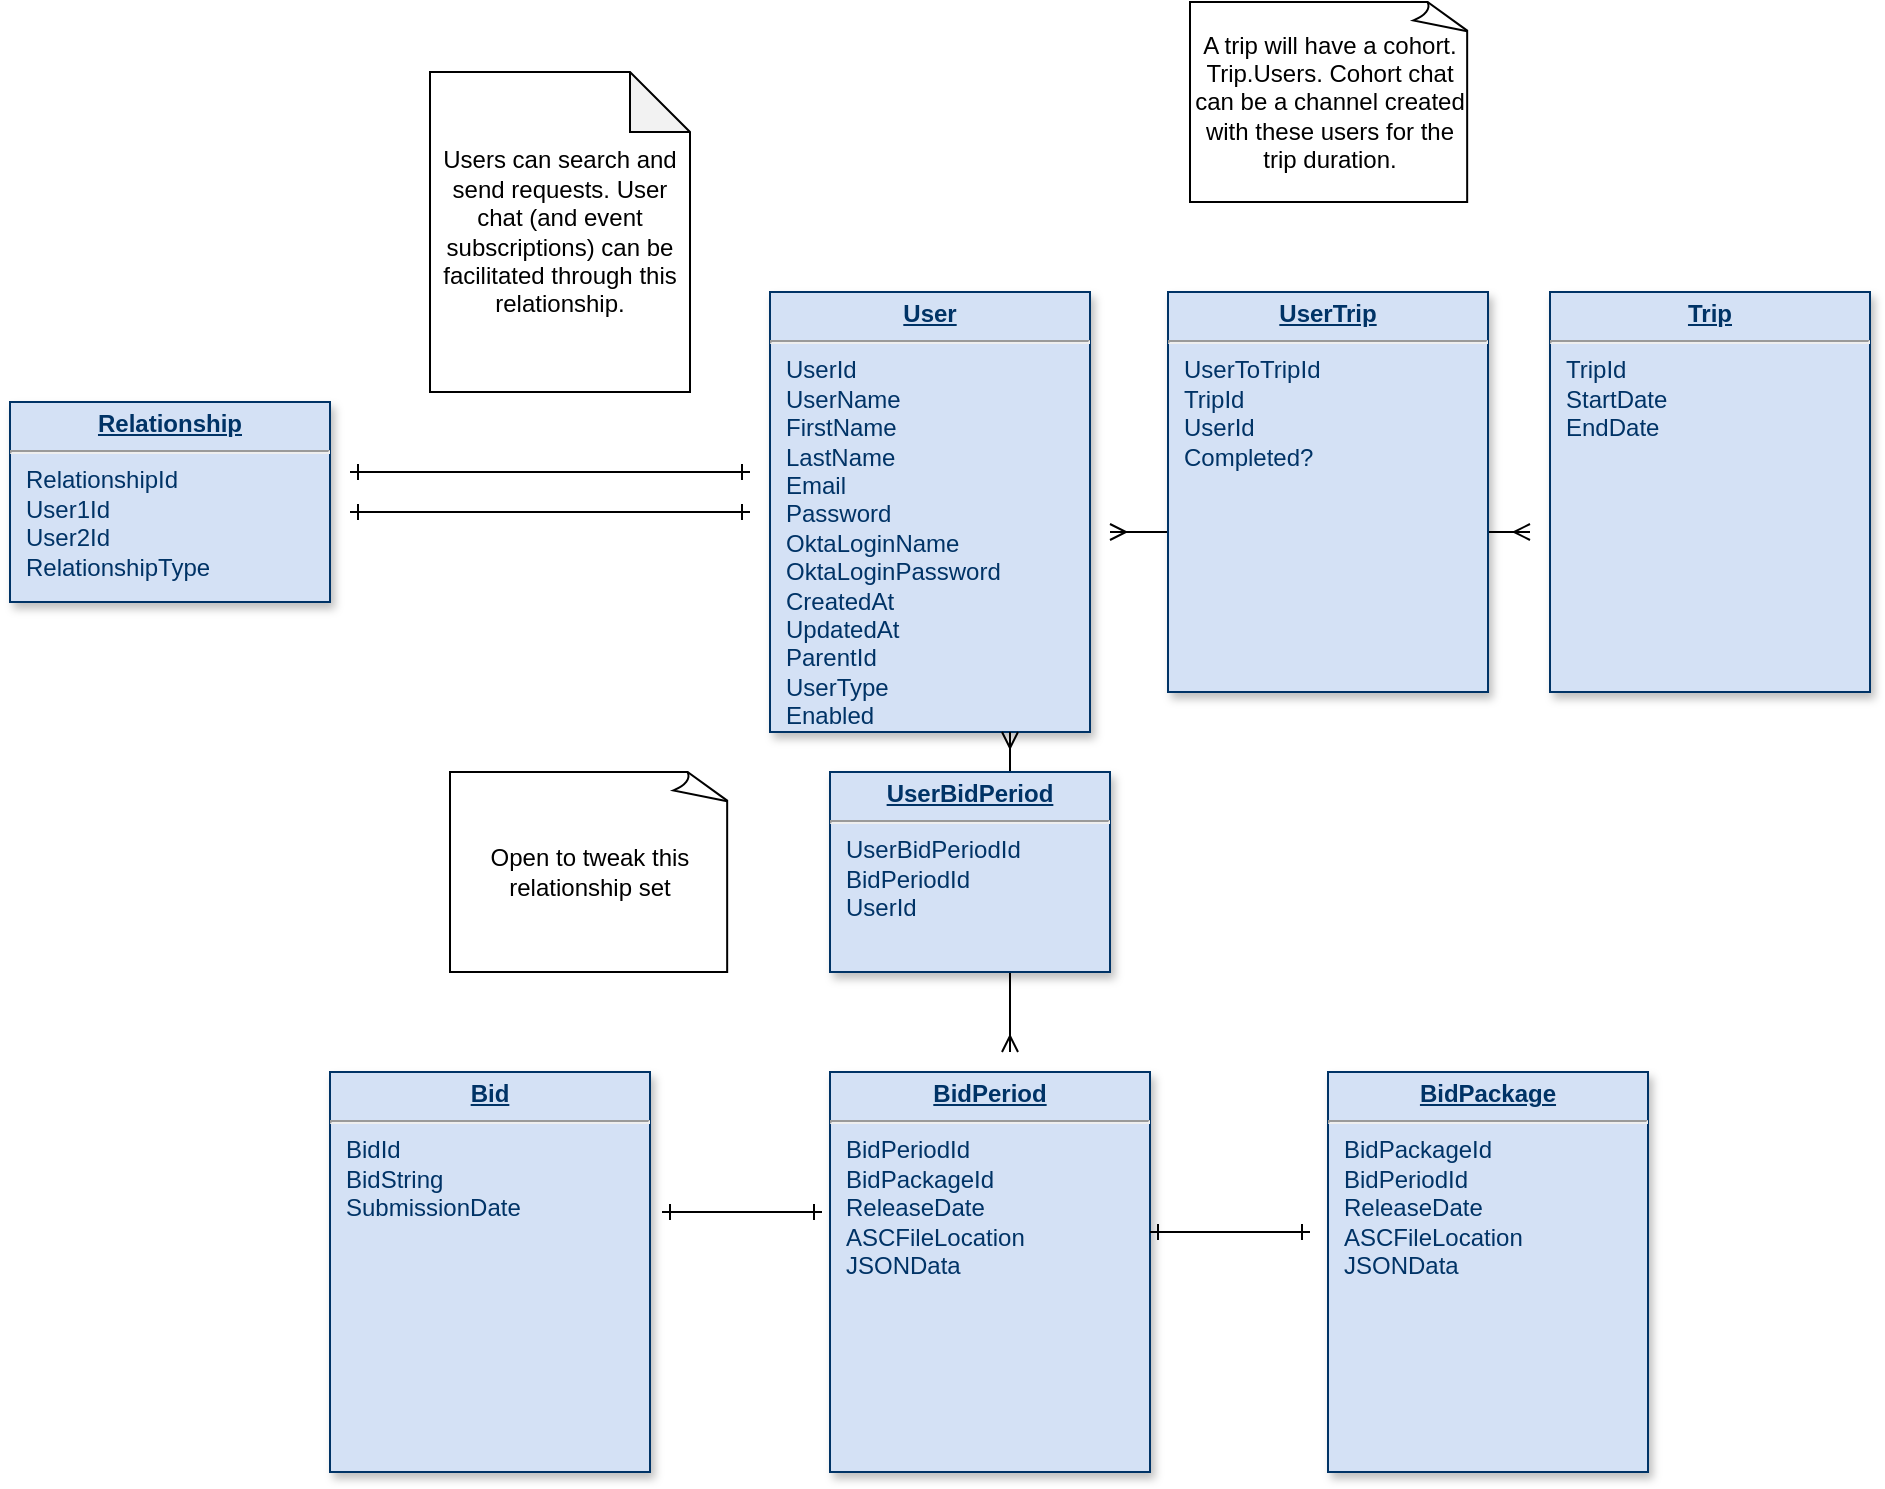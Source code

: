 <mxfile version="25.0.3">
  <diagram name="Page-1" id="efa7a0a1-bf9b-a30e-e6df-94a7791c09e9">
    <mxGraphModel dx="1434" dy="738" grid="1" gridSize="10" guides="1" tooltips="1" connect="1" arrows="1" fold="1" page="1" pageScale="1" pageWidth="826" pageHeight="1169" background="none" math="0" shadow="0">
      <root>
        <mxCell id="0" />
        <mxCell id="1" parent="0" />
        <mxCell id="22" value="&lt;p style=&quot;margin: 0px; margin-top: 4px; text-align: center; text-decoration: underline;&quot;&gt;&lt;strong&gt;User&lt;/strong&gt;&lt;/p&gt;&lt;hr&gt;&lt;p style=&quot;margin: 0px; margin-left: 8px;&quot;&gt;UserId&lt;/p&gt;&lt;p style=&quot;margin: 0px; margin-left: 8px;&quot;&gt;UserName&lt;/p&gt;&lt;p style=&quot;margin: 0px; margin-left: 8px;&quot;&gt;FirstName&lt;/p&gt;&lt;p style=&quot;margin: 0px; margin-left: 8px;&quot;&gt;LastName&lt;/p&gt;&lt;p style=&quot;margin: 0px; margin-left: 8px;&quot;&gt;Email&lt;/p&gt;&lt;p style=&quot;margin: 0px; margin-left: 8px;&quot;&gt;Password&lt;/p&gt;&lt;p style=&quot;margin: 0px; margin-left: 8px;&quot;&gt;OktaLoginName&lt;/p&gt;&lt;p style=&quot;margin: 0px; margin-left: 8px;&quot;&gt;OktaLoginPassword&lt;/p&gt;&lt;p style=&quot;margin: 0px; margin-left: 8px;&quot;&gt;CreatedAt&lt;/p&gt;&lt;p style=&quot;margin: 0px; margin-left: 8px;&quot;&gt;UpdatedAt&lt;/p&gt;&lt;p style=&quot;margin: 0px; margin-left: 8px;&quot;&gt;ParentId&lt;/p&gt;&lt;p style=&quot;margin: 0px; margin-left: 8px;&quot;&gt;UserType&lt;/p&gt;&lt;p style=&quot;margin: 0px; margin-left: 8px;&quot;&gt;Enabled&lt;/p&gt;" style="verticalAlign=top;align=left;overflow=fill;fontSize=12;fontFamily=Helvetica;html=1;strokeColor=#003366;shadow=1;fillColor=#D4E1F5;fontColor=#003366" parent="1" vertex="1">
          <mxGeometry x="880" y="430" width="160" height="220" as="geometry" />
        </mxCell>
        <mxCell id="O4K4HBv5JaWxibDUjjqJ-116" value="&lt;p style=&quot;margin: 0px; margin-top: 4px; text-align: center; text-decoration: underline;&quot;&gt;&lt;b&gt;Relationship&lt;/b&gt;&lt;/p&gt;&lt;hr&gt;&lt;p style=&quot;margin: 0px; margin-left: 8px;&quot;&gt;RelationshipId&lt;/p&gt;&lt;p style=&quot;margin: 0px; margin-left: 8px;&quot;&gt;User1Id&lt;br&gt;User2Id&lt;/p&gt;&lt;p style=&quot;margin: 0px; margin-left: 8px;&quot;&gt;RelationshipType&lt;/p&gt;&lt;p style=&quot;margin: 0px; margin-left: 8px;&quot;&gt;&lt;br&gt;&lt;br&gt;&lt;/p&gt;&lt;p style=&quot;margin: 0px; margin-left: 8px;&quot;&gt;&lt;br&gt;&lt;/p&gt;&lt;p style=&quot;margin: 0px; margin-left: 8px;&quot;&gt;&lt;br&gt;&lt;/p&gt;&lt;p style=&quot;margin: 0px; margin-left: 8px;&quot;&gt;&lt;br&gt;&lt;/p&gt;&lt;p style=&quot;margin: 0px; margin-left: 8px;&quot;&gt;&lt;br&gt;&lt;/p&gt;&lt;p style=&quot;margin: 0px; margin-left: 8px;&quot;&gt;&lt;br&gt;&lt;/p&gt;" style="verticalAlign=top;align=left;overflow=fill;fontSize=12;fontFamily=Helvetica;html=1;strokeColor=#003366;shadow=1;fillColor=#D4E1F5;fontColor=#003366" vertex="1" parent="1">
          <mxGeometry x="500" y="485" width="160" height="100" as="geometry" />
        </mxCell>
        <mxCell id="O4K4HBv5JaWxibDUjjqJ-118" value="" style="fontSize=12;html=1;endArrow=ERone;startArrow=ERone;rounded=0;startFill=0;endFill=0;" edge="1" parent="1">
          <mxGeometry width="100" height="100" relative="1" as="geometry">
            <mxPoint x="870" y="520" as="sourcePoint" />
            <mxPoint x="670" y="520" as="targetPoint" />
          </mxGeometry>
        </mxCell>
        <mxCell id="O4K4HBv5JaWxibDUjjqJ-119" value="&lt;p style=&quot;margin: 0px; margin-top: 4px; text-align: center; text-decoration: underline;&quot;&gt;&lt;strong&gt;Trip&lt;/strong&gt;&lt;/p&gt;&lt;hr&gt;&lt;p style=&quot;margin: 0px; margin-left: 8px;&quot;&gt;TripId&lt;/p&gt;&lt;p style=&quot;margin: 0px; margin-left: 8px;&quot;&gt;StartDate&lt;/p&gt;&lt;p style=&quot;margin: 0px; margin-left: 8px;&quot;&gt;EndDate&lt;/p&gt;" style="verticalAlign=top;align=left;overflow=fill;fontSize=12;fontFamily=Helvetica;html=1;strokeColor=#003366;shadow=1;fillColor=#D4E1F5;fontColor=#003366" vertex="1" parent="1">
          <mxGeometry x="1270" y="430" width="160" height="200" as="geometry" />
        </mxCell>
        <mxCell id="O4K4HBv5JaWxibDUjjqJ-121" value="&lt;p style=&quot;margin: 0px; margin-top: 4px; text-align: center; text-decoration: underline;&quot;&gt;&lt;b&gt;Bid&lt;/b&gt;&lt;/p&gt;&lt;hr&gt;&lt;p style=&quot;margin: 0px; margin-left: 8px;&quot;&gt;BidId&lt;br&gt;BidString&lt;/p&gt;&lt;p style=&quot;margin: 0px; margin-left: 8px;&quot;&gt;SubmissionDate&lt;/p&gt;" style="verticalAlign=top;align=left;overflow=fill;fontSize=12;fontFamily=Helvetica;html=1;strokeColor=#003366;shadow=1;fillColor=#D4E1F5;fontColor=#003366" vertex="1" parent="1">
          <mxGeometry x="660" y="820" width="160" height="200" as="geometry" />
        </mxCell>
        <mxCell id="O4K4HBv5JaWxibDUjjqJ-123" value="" style="fontSize=12;html=1;endArrow=ERone;startArrow=ERone;rounded=0;endFill=0;startFill=0;" edge="1" parent="1">
          <mxGeometry width="100" height="100" relative="1" as="geometry">
            <mxPoint x="670" y="540" as="sourcePoint" />
            <mxPoint x="870" y="540" as="targetPoint" />
            <Array as="points" />
          </mxGeometry>
        </mxCell>
        <mxCell id="O4K4HBv5JaWxibDUjjqJ-124" value="" style="fontSize=12;html=1;endArrow=ERmany;startArrow=ERmany;rounded=0;endFill=0;startFill=0;" edge="1" parent="1">
          <mxGeometry width="100" height="100" relative="1" as="geometry">
            <mxPoint x="1050" y="550" as="sourcePoint" />
            <mxPoint x="1260" y="550" as="targetPoint" />
            <Array as="points" />
          </mxGeometry>
        </mxCell>
        <mxCell id="O4K4HBv5JaWxibDUjjqJ-125" value="&lt;p style=&quot;margin: 0px; margin-top: 4px; text-align: center; text-decoration: underline;&quot;&gt;&lt;b&gt;BidPackage&lt;/b&gt;&lt;/p&gt;&lt;hr&gt;&lt;p style=&quot;margin: 0px; margin-left: 8px;&quot;&gt;BidPackageId&lt;/p&gt;&lt;p style=&quot;margin: 0px; margin-left: 8px;&quot;&gt;BidPeriodId&lt;br&gt;ReleaseDate&lt;/p&gt;&lt;p style=&quot;margin: 0px; margin-left: 8px;&quot;&gt;ASCFileLocation&lt;/p&gt;&lt;p style=&quot;margin: 0px; margin-left: 8px;&quot;&gt;JSONData&lt;/p&gt;&lt;p style=&quot;margin: 0px; margin-left: 8px;&quot;&gt;&lt;br&gt;&lt;/p&gt;" style="verticalAlign=top;align=left;overflow=fill;fontSize=12;fontFamily=Helvetica;html=1;strokeColor=#003366;shadow=1;fillColor=#D4E1F5;fontColor=#003366" vertex="1" parent="1">
          <mxGeometry x="1159" y="820" width="160" height="200" as="geometry" />
        </mxCell>
        <mxCell id="O4K4HBv5JaWxibDUjjqJ-126" value="" style="fontSize=12;html=1;endArrow=ERmany;startArrow=ERmany;rounded=0;endFill=0;startFill=0;" edge="1" parent="1">
          <mxGeometry width="100" height="100" relative="1" as="geometry">
            <mxPoint x="1000" y="650" as="sourcePoint" />
            <mxPoint x="1000" y="810" as="targetPoint" />
            <Array as="points" />
          </mxGeometry>
        </mxCell>
        <mxCell id="O4K4HBv5JaWxibDUjjqJ-127" value="" style="fontSize=12;html=1;endArrow=ERone;startArrow=ERone;rounded=0;endFill=0;startFill=0;" edge="1" parent="1">
          <mxGeometry width="100" height="100" relative="1" as="geometry">
            <mxPoint x="826" y="890" as="sourcePoint" />
            <mxPoint x="906" y="890" as="targetPoint" />
            <Array as="points" />
          </mxGeometry>
        </mxCell>
        <mxCell id="O4K4HBv5JaWxibDUjjqJ-128" value="&lt;p style=&quot;margin: 0px; margin-top: 4px; text-align: center; text-decoration: underline;&quot;&gt;&lt;b&gt;UserBidPeriod&lt;/b&gt;&lt;/p&gt;&lt;hr&gt;&lt;p style=&quot;margin: 0px; margin-left: 8px;&quot;&gt;UserBidPeriodId&lt;/p&gt;&lt;p style=&quot;margin: 0px; margin-left: 8px;&quot;&gt;BidPeriodId&lt;/p&gt;&lt;p style=&quot;margin: 0px; margin-left: 8px;&quot;&gt;UserId&lt;/p&gt;" style="verticalAlign=top;align=left;overflow=fill;fontSize=12;fontFamily=Helvetica;html=1;strokeColor=#003366;shadow=1;fillColor=#D4E1F5;fontColor=#003366" vertex="1" parent="1">
          <mxGeometry x="910" y="670" width="140" height="100" as="geometry" />
        </mxCell>
        <mxCell id="O4K4HBv5JaWxibDUjjqJ-120" value="&lt;p style=&quot;margin: 0px; margin-top: 4px; text-align: center; text-decoration: underline;&quot;&gt;&lt;strong&gt;UserTrip&lt;/strong&gt;&lt;/p&gt;&lt;hr&gt;&lt;p style=&quot;margin: 0px; margin-left: 8px;&quot;&gt;UserToTripId&lt;br&gt;TripId&lt;br&gt;UserId&lt;/p&gt;&lt;p style=&quot;margin: 0px; margin-left: 8px;&quot;&gt;Completed?&lt;/p&gt;" style="verticalAlign=top;align=left;overflow=fill;fontSize=12;fontFamily=Helvetica;html=1;strokeColor=#003366;shadow=1;fillColor=#D4E1F5;fontColor=#003366" vertex="1" parent="1">
          <mxGeometry x="1079" y="430" width="160" height="200" as="geometry" />
        </mxCell>
        <mxCell id="O4K4HBv5JaWxibDUjjqJ-131" value="Users can search and send requests. User chat (and event subscriptions) can be facilitated through this relationship." style="shape=note;whiteSpace=wrap;html=1;backgroundOutline=1;darkOpacity=0.05;" vertex="1" parent="1">
          <mxGeometry x="710" y="320" width="130" height="160" as="geometry" />
        </mxCell>
        <mxCell id="O4K4HBv5JaWxibDUjjqJ-132" value="A trip will have a cohort. Trip.Users. Cohort chat can be a channel created with these users for the trip duration." style="whiteSpace=wrap;html=1;shape=mxgraph.basic.document" vertex="1" parent="1">
          <mxGeometry x="1090" y="285" width="140" height="100" as="geometry" />
        </mxCell>
        <mxCell id="O4K4HBv5JaWxibDUjjqJ-133" value="Open to tweak this relationship set" style="whiteSpace=wrap;html=1;shape=mxgraph.basic.document" vertex="1" parent="1">
          <mxGeometry x="720" y="670" width="140" height="100" as="geometry" />
        </mxCell>
        <mxCell id="O4K4HBv5JaWxibDUjjqJ-134" value="&lt;p style=&quot;margin: 0px; margin-top: 4px; text-align: center; text-decoration: underline;&quot;&gt;&lt;b&gt;BidPeriod&lt;/b&gt;&lt;/p&gt;&lt;hr&gt;&lt;p style=&quot;margin: 0px; margin-left: 8px;&quot;&gt;BidPeriodId&lt;/p&gt;&lt;p style=&quot;margin: 0px; margin-left: 8px;&quot;&gt;BidPackageId&lt;br&gt;ReleaseDate&lt;/p&gt;&lt;p style=&quot;margin: 0px; margin-left: 8px;&quot;&gt;ASCFileLocation&lt;/p&gt;&lt;p style=&quot;margin: 0px; margin-left: 8px;&quot;&gt;JSONData&lt;/p&gt;&lt;p style=&quot;margin: 0px; margin-left: 8px;&quot;&gt;&lt;br&gt;&lt;/p&gt;" style="verticalAlign=top;align=left;overflow=fill;fontSize=12;fontFamily=Helvetica;html=1;strokeColor=#003366;shadow=1;fillColor=#D4E1F5;fontColor=#003366" vertex="1" parent="1">
          <mxGeometry x="910" y="820" width="160" height="200" as="geometry" />
        </mxCell>
        <mxCell id="O4K4HBv5JaWxibDUjjqJ-135" value="" style="fontSize=12;html=1;endArrow=ERone;startArrow=ERone;rounded=0;endFill=0;startFill=0;" edge="1" parent="1">
          <mxGeometry width="100" height="100" relative="1" as="geometry">
            <mxPoint x="1070" y="900" as="sourcePoint" />
            <mxPoint x="1150" y="900" as="targetPoint" />
            <Array as="points" />
          </mxGeometry>
        </mxCell>
      </root>
    </mxGraphModel>
  </diagram>
</mxfile>
